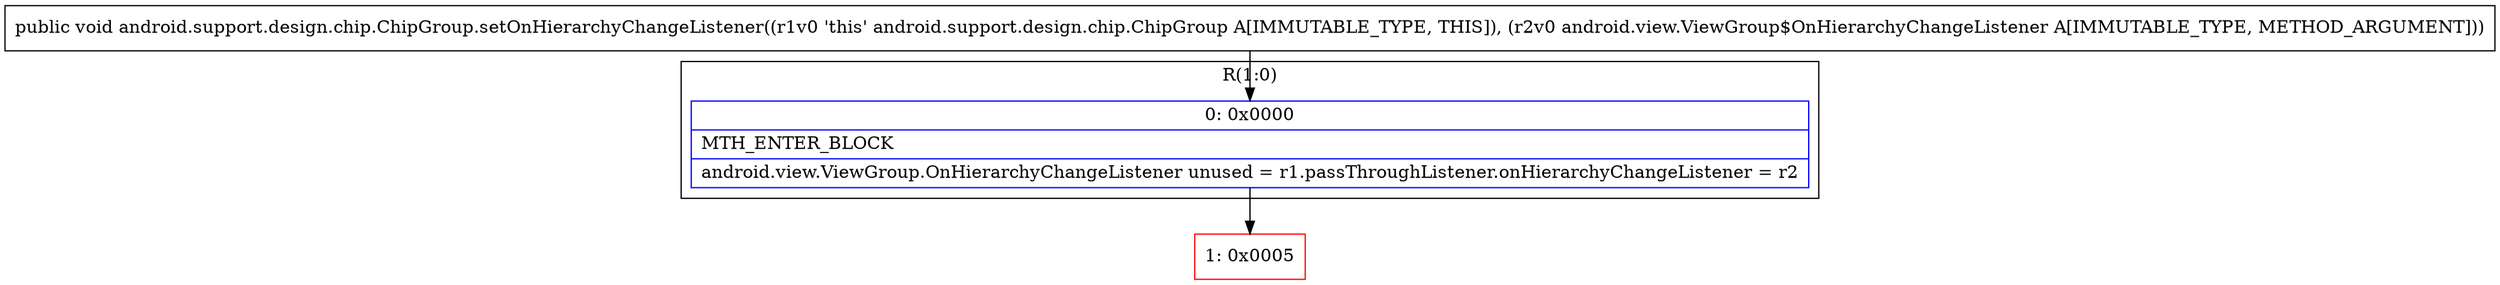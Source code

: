 digraph "CFG forandroid.support.design.chip.ChipGroup.setOnHierarchyChangeListener(Landroid\/view\/ViewGroup$OnHierarchyChangeListener;)V" {
subgraph cluster_Region_1458860140 {
label = "R(1:0)";
node [shape=record,color=blue];
Node_0 [shape=record,label="{0\:\ 0x0000|MTH_ENTER_BLOCK\l|android.view.ViewGroup.OnHierarchyChangeListener unused = r1.passThroughListener.onHierarchyChangeListener = r2\l}"];
}
Node_1 [shape=record,color=red,label="{1\:\ 0x0005}"];
MethodNode[shape=record,label="{public void android.support.design.chip.ChipGroup.setOnHierarchyChangeListener((r1v0 'this' android.support.design.chip.ChipGroup A[IMMUTABLE_TYPE, THIS]), (r2v0 android.view.ViewGroup$OnHierarchyChangeListener A[IMMUTABLE_TYPE, METHOD_ARGUMENT])) }"];
MethodNode -> Node_0;
Node_0 -> Node_1;
}

